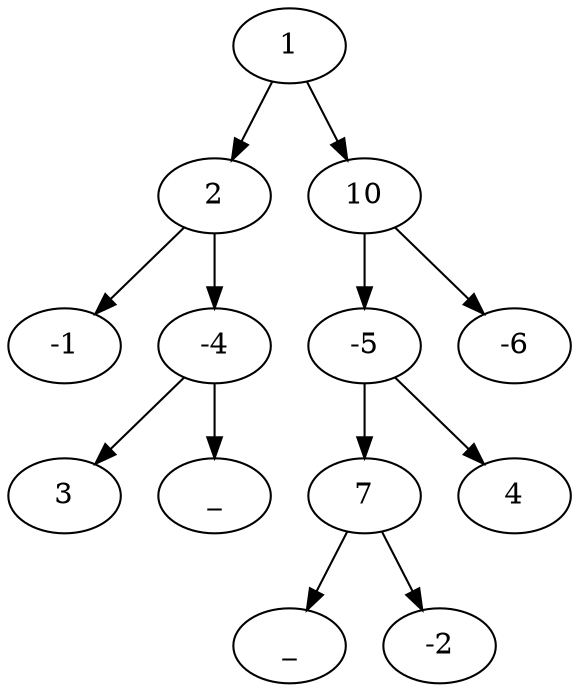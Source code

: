 strict digraph G {
  1 [ label="1" ];
  2 [ label="2" ];
  3 [ label="-1" ];
  4 [ label="-4" ];
  5 [ label="3" ];
  6 [ label="_" ];
  7 [ label="10" ];
  8 [ label="-5" ];
  9 [ label="7" ];
  10 [ label="_" ];
  11 [ label="-2" ];
  12 [ label="4" ];
  13 [ label="-6" ];
  1 -> 2 [ ];
  1 -> 7 [ ];
  2 -> 3 [ ];
  2 -> 4 [ ];
  4 -> 5 [ ];
  4 -> 6 [ ];
  7 -> 8 [ ];
  7 -> 13 [ ];
  8 -> 9 [ ];
  8 -> 12 [ ];
  9 -> 10 [ ];
  9 -> 11 [ ];
}
